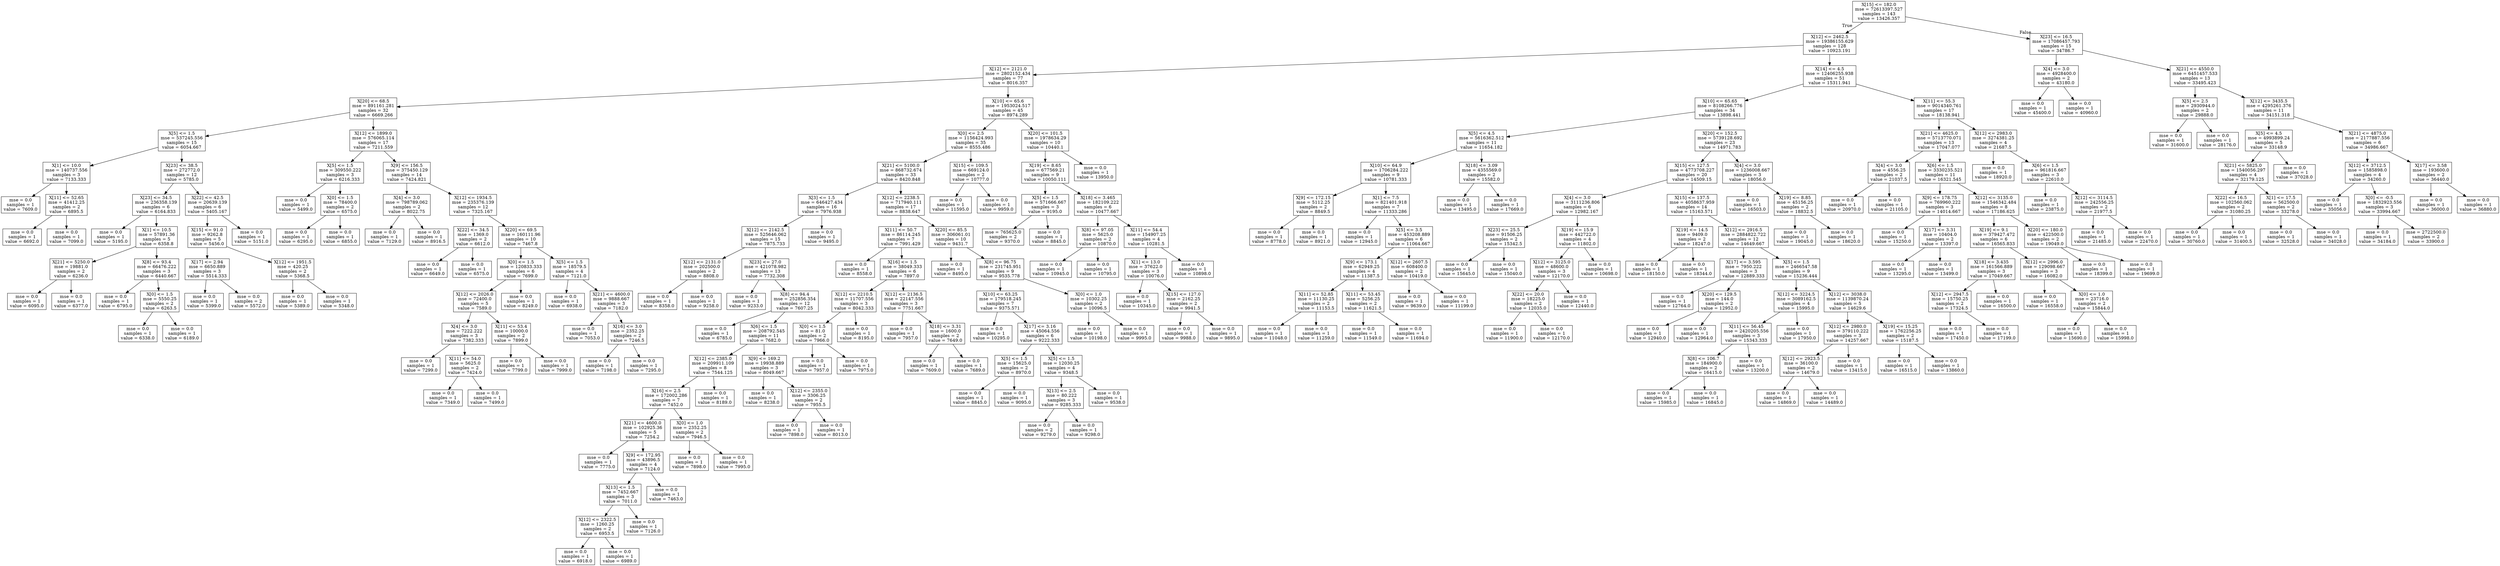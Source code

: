 digraph Tree {
node [shape=box] ;
0 [label="X[15] <= 182.0\nmse = 72613397.527\nsamples = 143\nvalue = 13426.357"] ;
1 [label="X[12] <= 2462.5\nmse = 19386155.629\nsamples = 128\nvalue = 10923.191"] ;
0 -> 1 [labeldistance=2.5, labelangle=45, headlabel="True"] ;
2 [label="X[12] <= 2121.0\nmse = 2802152.434\nsamples = 77\nvalue = 8016.357"] ;
1 -> 2 ;
3 [label="X[20] <= 68.5\nmse = 891161.281\nsamples = 32\nvalue = 6669.266"] ;
2 -> 3 ;
4 [label="X[5] <= 1.5\nmse = 537245.556\nsamples = 15\nvalue = 6054.667"] ;
3 -> 4 ;
5 [label="X[1] <= 10.0\nmse = 140737.556\nsamples = 3\nvalue = 7133.333"] ;
4 -> 5 ;
6 [label="mse = 0.0\nsamples = 1\nvalue = 7609.0"] ;
5 -> 6 ;
7 [label="X[11] <= 52.65\nmse = 41412.25\nsamples = 2\nvalue = 6895.5"] ;
5 -> 7 ;
8 [label="mse = 0.0\nsamples = 1\nvalue = 6692.0"] ;
7 -> 8 ;
9 [label="mse = 0.0\nsamples = 1\nvalue = 7099.0"] ;
7 -> 9 ;
10 [label="X[23] <= 38.5\nmse = 272772.0\nsamples = 12\nvalue = 5785.0"] ;
4 -> 10 ;
11 [label="X[23] <= 34.5\nmse = 236358.139\nsamples = 6\nvalue = 6164.833"] ;
10 -> 11 ;
12 [label="mse = 0.0\nsamples = 1\nvalue = 5195.0"] ;
11 -> 12 ;
13 [label="X[1] <= 10.5\nmse = 57891.36\nsamples = 5\nvalue = 6358.8"] ;
11 -> 13 ;
14 [label="X[21] <= 5250.0\nmse = 19881.0\nsamples = 2\nvalue = 6236.0"] ;
13 -> 14 ;
15 [label="mse = 0.0\nsamples = 1\nvalue = 6095.0"] ;
14 -> 15 ;
16 [label="mse = 0.0\nsamples = 1\nvalue = 6377.0"] ;
14 -> 16 ;
17 [label="X[8] <= 93.4\nmse = 66476.222\nsamples = 3\nvalue = 6440.667"] ;
13 -> 17 ;
18 [label="mse = 0.0\nsamples = 1\nvalue = 6795.0"] ;
17 -> 18 ;
19 [label="X[0] <= 1.5\nmse = 5550.25\nsamples = 2\nvalue = 6263.5"] ;
17 -> 19 ;
20 [label="mse = 0.0\nsamples = 1\nvalue = 6338.0"] ;
19 -> 20 ;
21 [label="mse = 0.0\nsamples = 1\nvalue = 6189.0"] ;
19 -> 21 ;
22 [label="X[22] <= 42.5\nmse = 20639.139\nsamples = 6\nvalue = 5405.167"] ;
10 -> 22 ;
23 [label="X[15] <= 91.0\nmse = 9262.8\nsamples = 5\nvalue = 5456.0"] ;
22 -> 23 ;
24 [label="X[17] <= 2.94\nmse = 6650.889\nsamples = 3\nvalue = 5514.333"] ;
23 -> 24 ;
25 [label="mse = 0.0\nsamples = 1\nvalue = 5399.0"] ;
24 -> 25 ;
26 [label="mse = 0.0\nsamples = 2\nvalue = 5572.0"] ;
24 -> 26 ;
27 [label="X[12] <= 1951.5\nmse = 420.25\nsamples = 2\nvalue = 5368.5"] ;
23 -> 27 ;
28 [label="mse = 0.0\nsamples = 1\nvalue = 5389.0"] ;
27 -> 28 ;
29 [label="mse = 0.0\nsamples = 1\nvalue = 5348.0"] ;
27 -> 29 ;
30 [label="mse = 0.0\nsamples = 1\nvalue = 5151.0"] ;
22 -> 30 ;
31 [label="X[12] <= 1899.0\nmse = 576065.114\nsamples = 17\nvalue = 7211.559"] ;
3 -> 31 ;
32 [label="X[5] <= 1.5\nmse = 309550.222\nsamples = 3\nvalue = 6216.333"] ;
31 -> 32 ;
33 [label="mse = 0.0\nsamples = 1\nvalue = 5499.0"] ;
32 -> 33 ;
34 [label="X[0] <= 1.5\nmse = 78400.0\nsamples = 2\nvalue = 6575.0"] ;
32 -> 34 ;
35 [label="mse = 0.0\nsamples = 1\nvalue = 6295.0"] ;
34 -> 35 ;
36 [label="mse = 0.0\nsamples = 1\nvalue = 6855.0"] ;
34 -> 36 ;
37 [label="X[9] <= 156.5\nmse = 375450.129\nsamples = 14\nvalue = 7424.821"] ;
31 -> 37 ;
38 [label="X[4] <= 3.0\nmse = 798789.062\nsamples = 2\nvalue = 8022.75"] ;
37 -> 38 ;
39 [label="mse = 0.0\nsamples = 1\nvalue = 7129.0"] ;
38 -> 39 ;
40 [label="mse = 0.0\nsamples = 1\nvalue = 8916.5"] ;
38 -> 40 ;
41 [label="X[12] <= 1934.5\nmse = 235376.139\nsamples = 12\nvalue = 7325.167"] ;
37 -> 41 ;
42 [label="X[22] <= 34.5\nmse = 1369.0\nsamples = 2\nvalue = 6612.0"] ;
41 -> 42 ;
43 [label="mse = 0.0\nsamples = 1\nvalue = 6649.0"] ;
42 -> 43 ;
44 [label="mse = 0.0\nsamples = 1\nvalue = 6575.0"] ;
42 -> 44 ;
45 [label="X[20] <= 69.5\nmse = 160111.96\nsamples = 10\nvalue = 7467.8"] ;
41 -> 45 ;
46 [label="X[0] <= 1.5\nmse = 120833.333\nsamples = 6\nvalue = 7699.0"] ;
45 -> 46 ;
47 [label="X[12] <= 2026.0\nmse = 72400.0\nsamples = 5\nvalue = 7589.0"] ;
46 -> 47 ;
48 [label="X[4] <= 3.0\nmse = 7222.222\nsamples = 3\nvalue = 7382.333"] ;
47 -> 48 ;
49 [label="mse = 0.0\nsamples = 1\nvalue = 7299.0"] ;
48 -> 49 ;
50 [label="X[11] <= 54.0\nmse = 5625.0\nsamples = 2\nvalue = 7424.0"] ;
48 -> 50 ;
51 [label="mse = 0.0\nsamples = 1\nvalue = 7349.0"] ;
50 -> 51 ;
52 [label="mse = 0.0\nsamples = 1\nvalue = 7499.0"] ;
50 -> 52 ;
53 [label="X[11] <= 53.4\nmse = 10000.0\nsamples = 2\nvalue = 7899.0"] ;
47 -> 53 ;
54 [label="mse = 0.0\nsamples = 1\nvalue = 7799.0"] ;
53 -> 54 ;
55 [label="mse = 0.0\nsamples = 1\nvalue = 7999.0"] ;
53 -> 55 ;
56 [label="mse = 0.0\nsamples = 1\nvalue = 8249.0"] ;
46 -> 56 ;
57 [label="X[5] <= 1.5\nmse = 18579.5\nsamples = 4\nvalue = 7121.0"] ;
45 -> 57 ;
58 [label="mse = 0.0\nsamples = 1\nvalue = 6938.0"] ;
57 -> 58 ;
59 [label="X[21] <= 4600.0\nmse = 9888.667\nsamples = 3\nvalue = 7182.0"] ;
57 -> 59 ;
60 [label="mse = 0.0\nsamples = 1\nvalue = 7053.0"] ;
59 -> 60 ;
61 [label="X[16] <= 3.0\nmse = 2352.25\nsamples = 2\nvalue = 7246.5"] ;
59 -> 61 ;
62 [label="mse = 0.0\nsamples = 1\nvalue = 7198.0"] ;
61 -> 62 ;
63 [label="mse = 0.0\nsamples = 1\nvalue = 7295.0"] ;
61 -> 63 ;
64 [label="X[10] <= 65.6\nmse = 1953024.517\nsamples = 45\nvalue = 8974.289"] ;
2 -> 64 ;
65 [label="X[0] <= 2.5\nmse = 1156424.993\nsamples = 35\nvalue = 8555.486"] ;
64 -> 65 ;
66 [label="X[21] <= 5100.0\nmse = 868732.674\nsamples = 33\nvalue = 8420.848"] ;
65 -> 66 ;
67 [label="X[3] <= 1.5\nmse = 646427.434\nsamples = 16\nvalue = 7976.938"] ;
66 -> 67 ;
68 [label="X[12] <= 2142.5\nmse = 525646.062\nsamples = 15\nvalue = 7875.733"] ;
67 -> 68 ;
69 [label="X[12] <= 2131.0\nmse = 202500.0\nsamples = 2\nvalue = 8808.0"] ;
68 -> 69 ;
70 [label="mse = 0.0\nsamples = 1\nvalue = 8358.0"] ;
69 -> 70 ;
71 [label="mse = 0.0\nsamples = 1\nvalue = 9258.0"] ;
69 -> 71 ;
72 [label="X[23] <= 27.0\nmse = 421078.982\nsamples = 13\nvalue = 7732.308"] ;
68 -> 72 ;
73 [label="mse = 0.0\nsamples = 1\nvalue = 9233.0"] ;
72 -> 73 ;
74 [label="X[8] <= 94.4\nmse = 252856.354\nsamples = 12\nvalue = 7607.25"] ;
72 -> 74 ;
75 [label="mse = 0.0\nsamples = 1\nvalue = 6785.0"] ;
74 -> 75 ;
76 [label="X[6] <= 1.5\nmse = 208792.545\nsamples = 11\nvalue = 7682.0"] ;
74 -> 76 ;
77 [label="X[12] <= 2385.0\nmse = 209911.109\nsamples = 8\nvalue = 7544.125"] ;
76 -> 77 ;
78 [label="X[16] <= 2.5\nmse = 172002.286\nsamples = 7\nvalue = 7452.0"] ;
77 -> 78 ;
79 [label="X[21] <= 4600.0\nmse = 102925.36\nsamples = 5\nvalue = 7254.2"] ;
78 -> 79 ;
80 [label="mse = 0.0\nsamples = 1\nvalue = 7775.0"] ;
79 -> 80 ;
81 [label="X[9] <= 172.95\nmse = 43896.5\nsamples = 4\nvalue = 7124.0"] ;
79 -> 81 ;
82 [label="X[13] <= 1.5\nmse = 7452.667\nsamples = 3\nvalue = 7011.0"] ;
81 -> 82 ;
83 [label="X[12] <= 2322.5\nmse = 1260.25\nsamples = 2\nvalue = 6953.5"] ;
82 -> 83 ;
84 [label="mse = 0.0\nsamples = 1\nvalue = 6918.0"] ;
83 -> 84 ;
85 [label="mse = 0.0\nsamples = 1\nvalue = 6989.0"] ;
83 -> 85 ;
86 [label="mse = 0.0\nsamples = 1\nvalue = 7126.0"] ;
82 -> 86 ;
87 [label="mse = 0.0\nsamples = 1\nvalue = 7463.0"] ;
81 -> 87 ;
88 [label="X[0] <= 1.0\nmse = 2352.25\nsamples = 2\nvalue = 7946.5"] ;
78 -> 88 ;
89 [label="mse = 0.0\nsamples = 1\nvalue = 7898.0"] ;
88 -> 89 ;
90 [label="mse = 0.0\nsamples = 1\nvalue = 7995.0"] ;
88 -> 90 ;
91 [label="mse = 0.0\nsamples = 1\nvalue = 8189.0"] ;
77 -> 91 ;
92 [label="X[9] <= 169.2\nmse = 19938.889\nsamples = 3\nvalue = 8049.667"] ;
76 -> 92 ;
93 [label="mse = 0.0\nsamples = 1\nvalue = 8238.0"] ;
92 -> 93 ;
94 [label="X[12] <= 2355.0\nmse = 3306.25\nsamples = 2\nvalue = 7955.5"] ;
92 -> 94 ;
95 [label="mse = 0.0\nsamples = 1\nvalue = 7898.0"] ;
94 -> 95 ;
96 [label="mse = 0.0\nsamples = 1\nvalue = 8013.0"] ;
94 -> 96 ;
97 [label="mse = 0.0\nsamples = 1\nvalue = 9495.0"] ;
67 -> 97 ;
98 [label="X[12] <= 2238.5\nmse = 717940.111\nsamples = 17\nvalue = 8838.647"] ;
66 -> 98 ;
99 [label="X[11] <= 50.7\nmse = 86114.245\nsamples = 7\nvalue = 7991.429"] ;
98 -> 99 ;
100 [label="mse = 0.0\nsamples = 1\nvalue = 8558.0"] ;
99 -> 100 ;
101 [label="X[16] <= 1.5\nmse = 38049.333\nsamples = 6\nvalue = 7897.0"] ;
99 -> 101 ;
102 [label="X[12] <= 2210.5\nmse = 11707.556\nsamples = 3\nvalue = 8042.333"] ;
101 -> 102 ;
103 [label="X[0] <= 1.5\nmse = 81.0\nsamples = 2\nvalue = 7966.0"] ;
102 -> 103 ;
104 [label="mse = 0.0\nsamples = 1\nvalue = 7957.0"] ;
103 -> 104 ;
105 [label="mse = 0.0\nsamples = 1\nvalue = 7975.0"] ;
103 -> 105 ;
106 [label="mse = 0.0\nsamples = 1\nvalue = 8195.0"] ;
102 -> 106 ;
107 [label="X[12] <= 2136.5\nmse = 22147.556\nsamples = 3\nvalue = 7751.667"] ;
101 -> 107 ;
108 [label="mse = 0.0\nsamples = 1\nvalue = 7957.0"] ;
107 -> 108 ;
109 [label="X[18] <= 3.31\nmse = 1600.0\nsamples = 2\nvalue = 7649.0"] ;
107 -> 109 ;
110 [label="mse = 0.0\nsamples = 1\nvalue = 7609.0"] ;
109 -> 110 ;
111 [label="mse = 0.0\nsamples = 1\nvalue = 7689.0"] ;
109 -> 111 ;
112 [label="X[20] <= 85.5\nmse = 306061.01\nsamples = 10\nvalue = 9431.7"] ;
98 -> 112 ;
113 [label="mse = 0.0\nsamples = 1\nvalue = 8495.0"] ;
112 -> 113 ;
114 [label="X[8] <= 96.75\nmse = 231745.951\nsamples = 9\nvalue = 9535.778"] ;
112 -> 114 ;
115 [label="X[10] <= 63.25\nmse = 179518.245\nsamples = 7\nvalue = 9375.571"] ;
114 -> 115 ;
116 [label="mse = 0.0\nsamples = 1\nvalue = 10295.0"] ;
115 -> 116 ;
117 [label="X[17] <= 3.16\nmse = 45064.556\nsamples = 6\nvalue = 9222.333"] ;
115 -> 117 ;
118 [label="X[5] <= 1.5\nmse = 15625.0\nsamples = 2\nvalue = 8970.0"] ;
117 -> 118 ;
119 [label="mse = 0.0\nsamples = 1\nvalue = 8845.0"] ;
118 -> 119 ;
120 [label="mse = 0.0\nsamples = 1\nvalue = 9095.0"] ;
118 -> 120 ;
121 [label="X[5] <= 1.5\nmse = 12030.25\nsamples = 4\nvalue = 9348.5"] ;
117 -> 121 ;
122 [label="X[13] <= 2.5\nmse = 80.222\nsamples = 3\nvalue = 9285.333"] ;
121 -> 122 ;
123 [label="mse = 0.0\nsamples = 2\nvalue = 9279.0"] ;
122 -> 123 ;
124 [label="mse = 0.0\nsamples = 1\nvalue = 9298.0"] ;
122 -> 124 ;
125 [label="mse = 0.0\nsamples = 1\nvalue = 9538.0"] ;
121 -> 125 ;
126 [label="X[0] <= 1.0\nmse = 10302.25\nsamples = 2\nvalue = 10096.5"] ;
114 -> 126 ;
127 [label="mse = 0.0\nsamples = 1\nvalue = 10198.0"] ;
126 -> 127 ;
128 [label="mse = 0.0\nsamples = 1\nvalue = 9995.0"] ;
126 -> 128 ;
129 [label="X[15] <= 109.5\nmse = 669124.0\nsamples = 2\nvalue = 10777.0"] ;
65 -> 129 ;
130 [label="mse = 0.0\nsamples = 1\nvalue = 11595.0"] ;
129 -> 130 ;
131 [label="mse = 0.0\nsamples = 1\nvalue = 9959.0"] ;
129 -> 131 ;
132 [label="X[20] <= 101.5\nmse = 1978634.29\nsamples = 10\nvalue = 10440.1"] ;
64 -> 132 ;
133 [label="X[19] <= 8.65\nmse = 677569.21\nsamples = 9\nvalue = 10050.111"] ;
132 -> 133 ;
134 [label="X[5] <= 1.5\nmse = 571666.667\nsamples = 3\nvalue = 9195.0"] ;
133 -> 134 ;
135 [label="mse = 765625.0\nsamples = 2\nvalue = 9370.0"] ;
134 -> 135 ;
136 [label="mse = 0.0\nsamples = 1\nvalue = 8845.0"] ;
134 -> 136 ;
137 [label="X[18] <= 3.465\nmse = 182109.222\nsamples = 6\nvalue = 10477.667"] ;
133 -> 137 ;
138 [label="X[8] <= 97.05\nmse = 5625.0\nsamples = 2\nvalue = 10870.0"] ;
137 -> 138 ;
139 [label="mse = 0.0\nsamples = 1\nvalue = 10945.0"] ;
138 -> 139 ;
140 [label="mse = 0.0\nsamples = 1\nvalue = 10795.0"] ;
138 -> 140 ;
141 [label="X[11] <= 54.4\nmse = 154907.25\nsamples = 4\nvalue = 10281.5"] ;
137 -> 141 ;
142 [label="X[1] <= 13.0\nmse = 37622.0\nsamples = 3\nvalue = 10076.0"] ;
141 -> 142 ;
143 [label="mse = 0.0\nsamples = 1\nvalue = 10345.0"] ;
142 -> 143 ;
144 [label="X[15] <= 127.0\nmse = 2162.25\nsamples = 2\nvalue = 9941.5"] ;
142 -> 144 ;
145 [label="mse = 0.0\nsamples = 1\nvalue = 9988.0"] ;
144 -> 145 ;
146 [label="mse = 0.0\nsamples = 1\nvalue = 9895.0"] ;
144 -> 146 ;
147 [label="mse = 0.0\nsamples = 1\nvalue = 10898.0"] ;
141 -> 147 ;
148 [label="mse = 0.0\nsamples = 1\nvalue = 13950.0"] ;
132 -> 148 ;
149 [label="X[14] <= 4.5\nmse = 12406255.938\nsamples = 51\nvalue = 15311.941"] ;
1 -> 149 ;
150 [label="X[10] <= 65.65\nmse = 8108266.776\nsamples = 34\nvalue = 13898.441"] ;
149 -> 150 ;
151 [label="X[5] <= 4.5\nmse = 5616362.512\nsamples = 11\nvalue = 11654.182"] ;
150 -> 151 ;
152 [label="X[10] <= 64.9\nmse = 1706284.222\nsamples = 9\nvalue = 10781.333"] ;
151 -> 152 ;
153 [label="X[9] <= 172.15\nmse = 5112.25\nsamples = 2\nvalue = 8849.5"] ;
152 -> 153 ;
154 [label="mse = 0.0\nsamples = 1\nvalue = 8778.0"] ;
153 -> 154 ;
155 [label="mse = 0.0\nsamples = 1\nvalue = 8921.0"] ;
153 -> 155 ;
156 [label="X[1] <= 7.5\nmse = 821401.918\nsamples = 7\nvalue = 11333.286"] ;
152 -> 156 ;
157 [label="mse = 0.0\nsamples = 1\nvalue = 12945.0"] ;
156 -> 157 ;
158 [label="X[5] <= 3.5\nmse = 453208.889\nsamples = 6\nvalue = 11064.667"] ;
156 -> 158 ;
159 [label="X[9] <= 173.1\nmse = 62949.25\nsamples = 4\nvalue = 11387.5"] ;
158 -> 159 ;
160 [label="X[11] <= 52.85\nmse = 11130.25\nsamples = 2\nvalue = 11153.5"] ;
159 -> 160 ;
161 [label="mse = 0.0\nsamples = 1\nvalue = 11048.0"] ;
160 -> 161 ;
162 [label="mse = 0.0\nsamples = 1\nvalue = 11259.0"] ;
160 -> 162 ;
163 [label="X[11] <= 53.45\nmse = 5256.25\nsamples = 2\nvalue = 11621.5"] ;
159 -> 163 ;
164 [label="mse = 0.0\nsamples = 1\nvalue = 11549.0"] ;
163 -> 164 ;
165 [label="mse = 0.0\nsamples = 1\nvalue = 11694.0"] ;
163 -> 165 ;
166 [label="X[12] <= 2607.5\nmse = 608400.0\nsamples = 2\nvalue = 10419.0"] ;
158 -> 166 ;
167 [label="mse = 0.0\nsamples = 1\nvalue = 9639.0"] ;
166 -> 167 ;
168 [label="mse = 0.0\nsamples = 1\nvalue = 11199.0"] ;
166 -> 168 ;
169 [label="X[18] <= 3.09\nmse = 4355569.0\nsamples = 2\nvalue = 15582.0"] ;
151 -> 169 ;
170 [label="mse = 0.0\nsamples = 1\nvalue = 13495.0"] ;
169 -> 170 ;
171 [label="mse = 0.0\nsamples = 1\nvalue = 17669.0"] ;
169 -> 171 ;
172 [label="X[20] <= 152.5\nmse = 5739128.692\nsamples = 23\nvalue = 14971.783"] ;
150 -> 172 ;
173 [label="X[15] <= 127.5\nmse = 4773708.227\nsamples = 20\nvalue = 14509.15"] ;
172 -> 173 ;
174 [label="X[4] <= 3.0\nmse = 3111236.806\nsamples = 6\nvalue = 12982.167"] ;
173 -> 174 ;
175 [label="X[23] <= 25.5\nmse = 91506.25\nsamples = 2\nvalue = 15342.5"] ;
174 -> 175 ;
176 [label="mse = 0.0\nsamples = 1\nvalue = 15645.0"] ;
175 -> 176 ;
177 [label="mse = 0.0\nsamples = 1\nvalue = 15040.0"] ;
175 -> 177 ;
178 [label="X[19] <= 15.9\nmse = 442722.0\nsamples = 4\nvalue = 11802.0"] ;
174 -> 178 ;
179 [label="X[12] <= 3125.0\nmse = 48600.0\nsamples = 3\nvalue = 12170.0"] ;
178 -> 179 ;
180 [label="X[22] <= 20.0\nmse = 18225.0\nsamples = 2\nvalue = 12035.0"] ;
179 -> 180 ;
181 [label="mse = 0.0\nsamples = 1\nvalue = 11900.0"] ;
180 -> 181 ;
182 [label="mse = 0.0\nsamples = 1\nvalue = 12170.0"] ;
180 -> 182 ;
183 [label="mse = 0.0\nsamples = 1\nvalue = 12440.0"] ;
179 -> 183 ;
184 [label="mse = 0.0\nsamples = 1\nvalue = 10698.0"] ;
178 -> 184 ;
185 [label="X[15] <= 137.5\nmse = 4058637.959\nsamples = 14\nvalue = 15163.571"] ;
173 -> 185 ;
186 [label="X[19] <= 14.5\nmse = 9409.0\nsamples = 2\nvalue = 18247.0"] ;
185 -> 186 ;
187 [label="mse = 0.0\nsamples = 1\nvalue = 18150.0"] ;
186 -> 187 ;
188 [label="mse = 0.0\nsamples = 1\nvalue = 18344.0"] ;
186 -> 188 ;
189 [label="X[12] <= 2916.5\nmse = 2884822.722\nsamples = 12\nvalue = 14649.667"] ;
185 -> 189 ;
190 [label="X[17] <= 3.595\nmse = 7950.222\nsamples = 3\nvalue = 12889.333"] ;
189 -> 190 ;
191 [label="mse = 0.0\nsamples = 1\nvalue = 12764.0"] ;
190 -> 191 ;
192 [label="X[20] <= 129.5\nmse = 144.0\nsamples = 2\nvalue = 12952.0"] ;
190 -> 192 ;
193 [label="mse = 0.0\nsamples = 1\nvalue = 12940.0"] ;
192 -> 193 ;
194 [label="mse = 0.0\nsamples = 1\nvalue = 12964.0"] ;
192 -> 194 ;
195 [label="X[5] <= 1.5\nmse = 2466547.58\nsamples = 9\nvalue = 15236.444"] ;
189 -> 195 ;
196 [label="X[12] <= 3224.5\nmse = 3089162.5\nsamples = 4\nvalue = 15995.0"] ;
195 -> 196 ;
197 [label="X[11] <= 56.45\nmse = 2420205.556\nsamples = 3\nvalue = 15343.333"] ;
196 -> 197 ;
198 [label="X[8] <= 106.7\nmse = 184900.0\nsamples = 2\nvalue = 16415.0"] ;
197 -> 198 ;
199 [label="mse = 0.0\nsamples = 1\nvalue = 15985.0"] ;
198 -> 199 ;
200 [label="mse = 0.0\nsamples = 1\nvalue = 16845.0"] ;
198 -> 200 ;
201 [label="mse = 0.0\nsamples = 1\nvalue = 13200.0"] ;
197 -> 201 ;
202 [label="mse = 0.0\nsamples = 1\nvalue = 17950.0"] ;
196 -> 202 ;
203 [label="X[12] <= 3038.0\nmse = 1139870.24\nsamples = 5\nvalue = 14629.6"] ;
195 -> 203 ;
204 [label="X[12] <= 2980.0\nmse = 379110.222\nsamples = 3\nvalue = 14257.667"] ;
203 -> 204 ;
205 [label="X[12] <= 2923.5\nmse = 36100.0\nsamples = 2\nvalue = 14679.0"] ;
204 -> 205 ;
206 [label="mse = 0.0\nsamples = 1\nvalue = 14869.0"] ;
205 -> 206 ;
207 [label="mse = 0.0\nsamples = 1\nvalue = 14489.0"] ;
205 -> 207 ;
208 [label="mse = 0.0\nsamples = 1\nvalue = 13415.0"] ;
204 -> 208 ;
209 [label="X[19] <= 15.25\nmse = 1762256.25\nsamples = 2\nvalue = 15187.5"] ;
203 -> 209 ;
210 [label="mse = 0.0\nsamples = 1\nvalue = 16515.0"] ;
209 -> 210 ;
211 [label="mse = 0.0\nsamples = 1\nvalue = 13860.0"] ;
209 -> 211 ;
212 [label="X[4] <= 3.0\nmse = 1236008.667\nsamples = 3\nvalue = 18056.0"] ;
172 -> 212 ;
213 [label="mse = 0.0\nsamples = 1\nvalue = 16503.0"] ;
212 -> 213 ;
214 [label="X[19] <= 8.85\nmse = 45156.25\nsamples = 2\nvalue = 18832.5"] ;
212 -> 214 ;
215 [label="mse = 0.0\nsamples = 1\nvalue = 19045.0"] ;
214 -> 215 ;
216 [label="mse = 0.0\nsamples = 1\nvalue = 18620.0"] ;
214 -> 216 ;
217 [label="X[11] <= 55.3\nmse = 9014340.761\nsamples = 17\nvalue = 18138.941"] ;
149 -> 217 ;
218 [label="X[21] <= 4625.0\nmse = 5713770.071\nsamples = 13\nvalue = 17047.077"] ;
217 -> 218 ;
219 [label="X[4] <= 3.0\nmse = 4556.25\nsamples = 2\nvalue = 21037.5"] ;
218 -> 219 ;
220 [label="mse = 0.0\nsamples = 1\nvalue = 20970.0"] ;
219 -> 220 ;
221 [label="mse = 0.0\nsamples = 1\nvalue = 21105.0"] ;
219 -> 221 ;
222 [label="X[6] <= 1.5\nmse = 3330235.521\nsamples = 11\nvalue = 16321.545"] ;
218 -> 222 ;
223 [label="X[9] <= 178.75\nmse = 769960.222\nsamples = 3\nvalue = 14014.667"] ;
222 -> 223 ;
224 [label="mse = 0.0\nsamples = 1\nvalue = 15250.0"] ;
223 -> 224 ;
225 [label="X[17] <= 3.31\nmse = 10404.0\nsamples = 2\nvalue = 13397.0"] ;
223 -> 225 ;
226 [label="mse = 0.0\nsamples = 1\nvalue = 13295.0"] ;
225 -> 226 ;
227 [label="mse = 0.0\nsamples = 1\nvalue = 13499.0"] ;
225 -> 227 ;
228 [label="X[12] <= 3135.0\nmse = 1546342.484\nsamples = 8\nvalue = 17186.625"] ;
222 -> 228 ;
229 [label="X[19] <= 9.1\nmse = 379427.472\nsamples = 6\nvalue = 16565.833"] ;
228 -> 229 ;
230 [label="X[18] <= 3.435\nmse = 161566.889\nsamples = 3\nvalue = 17049.667"] ;
229 -> 230 ;
231 [label="X[12] <= 2947.5\nmse = 15750.25\nsamples = 2\nvalue = 17324.5"] ;
230 -> 231 ;
232 [label="mse = 0.0\nsamples = 1\nvalue = 17450.0"] ;
231 -> 232 ;
233 [label="mse = 0.0\nsamples = 1\nvalue = 17199.0"] ;
231 -> 233 ;
234 [label="mse = 0.0\nsamples = 1\nvalue = 16500.0"] ;
230 -> 234 ;
235 [label="X[12] <= 2996.0\nmse = 129098.667\nsamples = 3\nvalue = 16082.0"] ;
229 -> 235 ;
236 [label="mse = 0.0\nsamples = 1\nvalue = 16558.0"] ;
235 -> 236 ;
237 [label="X[0] <= 1.0\nmse = 23716.0\nsamples = 2\nvalue = 15844.0"] ;
235 -> 237 ;
238 [label="mse = 0.0\nsamples = 1\nvalue = 15690.0"] ;
237 -> 238 ;
239 [label="mse = 0.0\nsamples = 1\nvalue = 15998.0"] ;
237 -> 239 ;
240 [label="X[20] <= 180.0\nmse = 422500.0\nsamples = 2\nvalue = 19049.0"] ;
228 -> 240 ;
241 [label="mse = 0.0\nsamples = 1\nvalue = 18399.0"] ;
240 -> 241 ;
242 [label="mse = 0.0\nsamples = 1\nvalue = 19699.0"] ;
240 -> 242 ;
243 [label="X[12] <= 2983.0\nmse = 3274381.25\nsamples = 4\nvalue = 21687.5"] ;
217 -> 243 ;
244 [label="mse = 0.0\nsamples = 1\nvalue = 18920.0"] ;
243 -> 244 ;
245 [label="X[6] <= 1.5\nmse = 961816.667\nsamples = 3\nvalue = 22610.0"] ;
243 -> 245 ;
246 [label="mse = 0.0\nsamples = 1\nvalue = 23875.0"] ;
245 -> 246 ;
247 [label="X[12] <= 3114.5\nmse = 242556.25\nsamples = 2\nvalue = 21977.5"] ;
245 -> 247 ;
248 [label="mse = 0.0\nsamples = 1\nvalue = 21485.0"] ;
247 -> 248 ;
249 [label="mse = 0.0\nsamples = 1\nvalue = 22470.0"] ;
247 -> 249 ;
250 [label="X[23] <= 16.5\nmse = 17086457.793\nsamples = 15\nvalue = 34786.7"] ;
0 -> 250 [labeldistance=2.5, labelangle=-45, headlabel="False"] ;
251 [label="X[4] <= 3.0\nmse = 4928400.0\nsamples = 2\nvalue = 43180.0"] ;
250 -> 251 ;
252 [label="mse = 0.0\nsamples = 1\nvalue = 45400.0"] ;
251 -> 252 ;
253 [label="mse = 0.0\nsamples = 1\nvalue = 40960.0"] ;
251 -> 253 ;
254 [label="X[21] <= 4550.0\nmse = 6451457.533\nsamples = 13\nvalue = 33495.423"] ;
250 -> 254 ;
255 [label="X[5] <= 2.5\nmse = 2930944.0\nsamples = 2\nvalue = 29888.0"] ;
254 -> 255 ;
256 [label="mse = 0.0\nsamples = 1\nvalue = 31600.0"] ;
255 -> 256 ;
257 [label="mse = 0.0\nsamples = 1\nvalue = 28176.0"] ;
255 -> 257 ;
258 [label="X[12] <= 3435.5\nmse = 4295261.376\nsamples = 11\nvalue = 34151.318"] ;
254 -> 258 ;
259 [label="X[5] <= 4.5\nmse = 4993899.24\nsamples = 5\nvalue = 33148.9"] ;
258 -> 259 ;
260 [label="X[21] <= 5825.0\nmse = 1540056.297\nsamples = 4\nvalue = 32179.125"] ;
259 -> 260 ;
261 [label="X[22] <= 16.5\nmse = 102560.062\nsamples = 2\nvalue = 31080.25"] ;
260 -> 261 ;
262 [label="mse = 0.0\nsamples = 1\nvalue = 30760.0"] ;
261 -> 262 ;
263 [label="mse = 0.0\nsamples = 1\nvalue = 31400.5"] ;
261 -> 263 ;
264 [label="X[1] <= 17.5\nmse = 562500.0\nsamples = 2\nvalue = 33278.0"] ;
260 -> 264 ;
265 [label="mse = 0.0\nsamples = 1\nvalue = 32528.0"] ;
264 -> 265 ;
266 [label="mse = 0.0\nsamples = 1\nvalue = 34028.0"] ;
264 -> 266 ;
267 [label="mse = 0.0\nsamples = 1\nvalue = 37028.0"] ;
259 -> 267 ;
268 [label="X[21] <= 4875.0\nmse = 2177887.556\nsamples = 6\nvalue = 34986.667"] ;
258 -> 268 ;
269 [label="X[12] <= 3712.5\nmse = 1585898.0\nsamples = 4\nvalue = 34260.0"] ;
268 -> 269 ;
270 [label="mse = 0.0\nsamples = 1\nvalue = 35056.0"] ;
269 -> 270 ;
271 [label="X[0] <= -0.5\nmse = 1832923.556\nsamples = 3\nvalue = 33994.667"] ;
269 -> 271 ;
272 [label="mse = 0.0\nsamples = 1\nvalue = 34184.0"] ;
271 -> 272 ;
273 [label="mse = 2722500.0\nsamples = 2\nvalue = 33900.0"] ;
271 -> 273 ;
274 [label="X[17] <= 3.58\nmse = 193600.0\nsamples = 2\nvalue = 36440.0"] ;
268 -> 274 ;
275 [label="mse = 0.0\nsamples = 1\nvalue = 36000.0"] ;
274 -> 275 ;
276 [label="mse = 0.0\nsamples = 1\nvalue = 36880.0"] ;
274 -> 276 ;
}